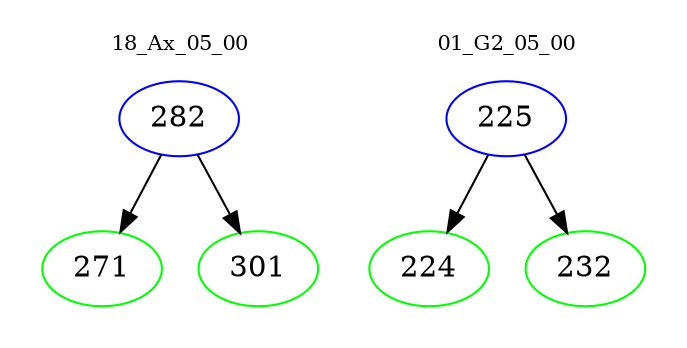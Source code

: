 digraph{
subgraph cluster_0 {
color = white
label = "18_Ax_05_00";
fontsize=10;
T0_282 [label="282", color="blue"]
T0_282 -> T0_271 [color="black"]
T0_271 [label="271", color="green"]
T0_282 -> T0_301 [color="black"]
T0_301 [label="301", color="green"]
}
subgraph cluster_1 {
color = white
label = "01_G2_05_00";
fontsize=10;
T1_225 [label="225", color="blue"]
T1_225 -> T1_224 [color="black"]
T1_224 [label="224", color="green"]
T1_225 -> T1_232 [color="black"]
T1_232 [label="232", color="green"]
}
}
